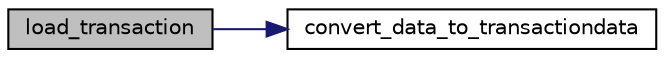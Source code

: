 digraph "load_transaction"
{
 // LATEX_PDF_SIZE
  edge [fontname="Helvetica",fontsize="10",labelfontname="Helvetica",labelfontsize="10"];
  node [fontname="Helvetica",fontsize="10",shape=record];
  rankdir="LR";
  Node1 [label="load_transaction",height=0.2,width=0.4,color="black", fillcolor="grey75", style="filled", fontcolor="black",tooltip="Load a serialized Transaction* structure."];
  Node1 -> Node2 [color="midnightblue",fontsize="10",style="solid",fontname="Helvetica"];
  Node2 [label="convert_data_to_transactiondata",height=0.2,width=0.4,color="black", fillcolor="white", style="filled",URL="$transaction_8c.html#a8649ee7d98b5b34c64efa31e274f2534",tooltip="Convert serialized TransactionData* to TransactionData*."];
}
